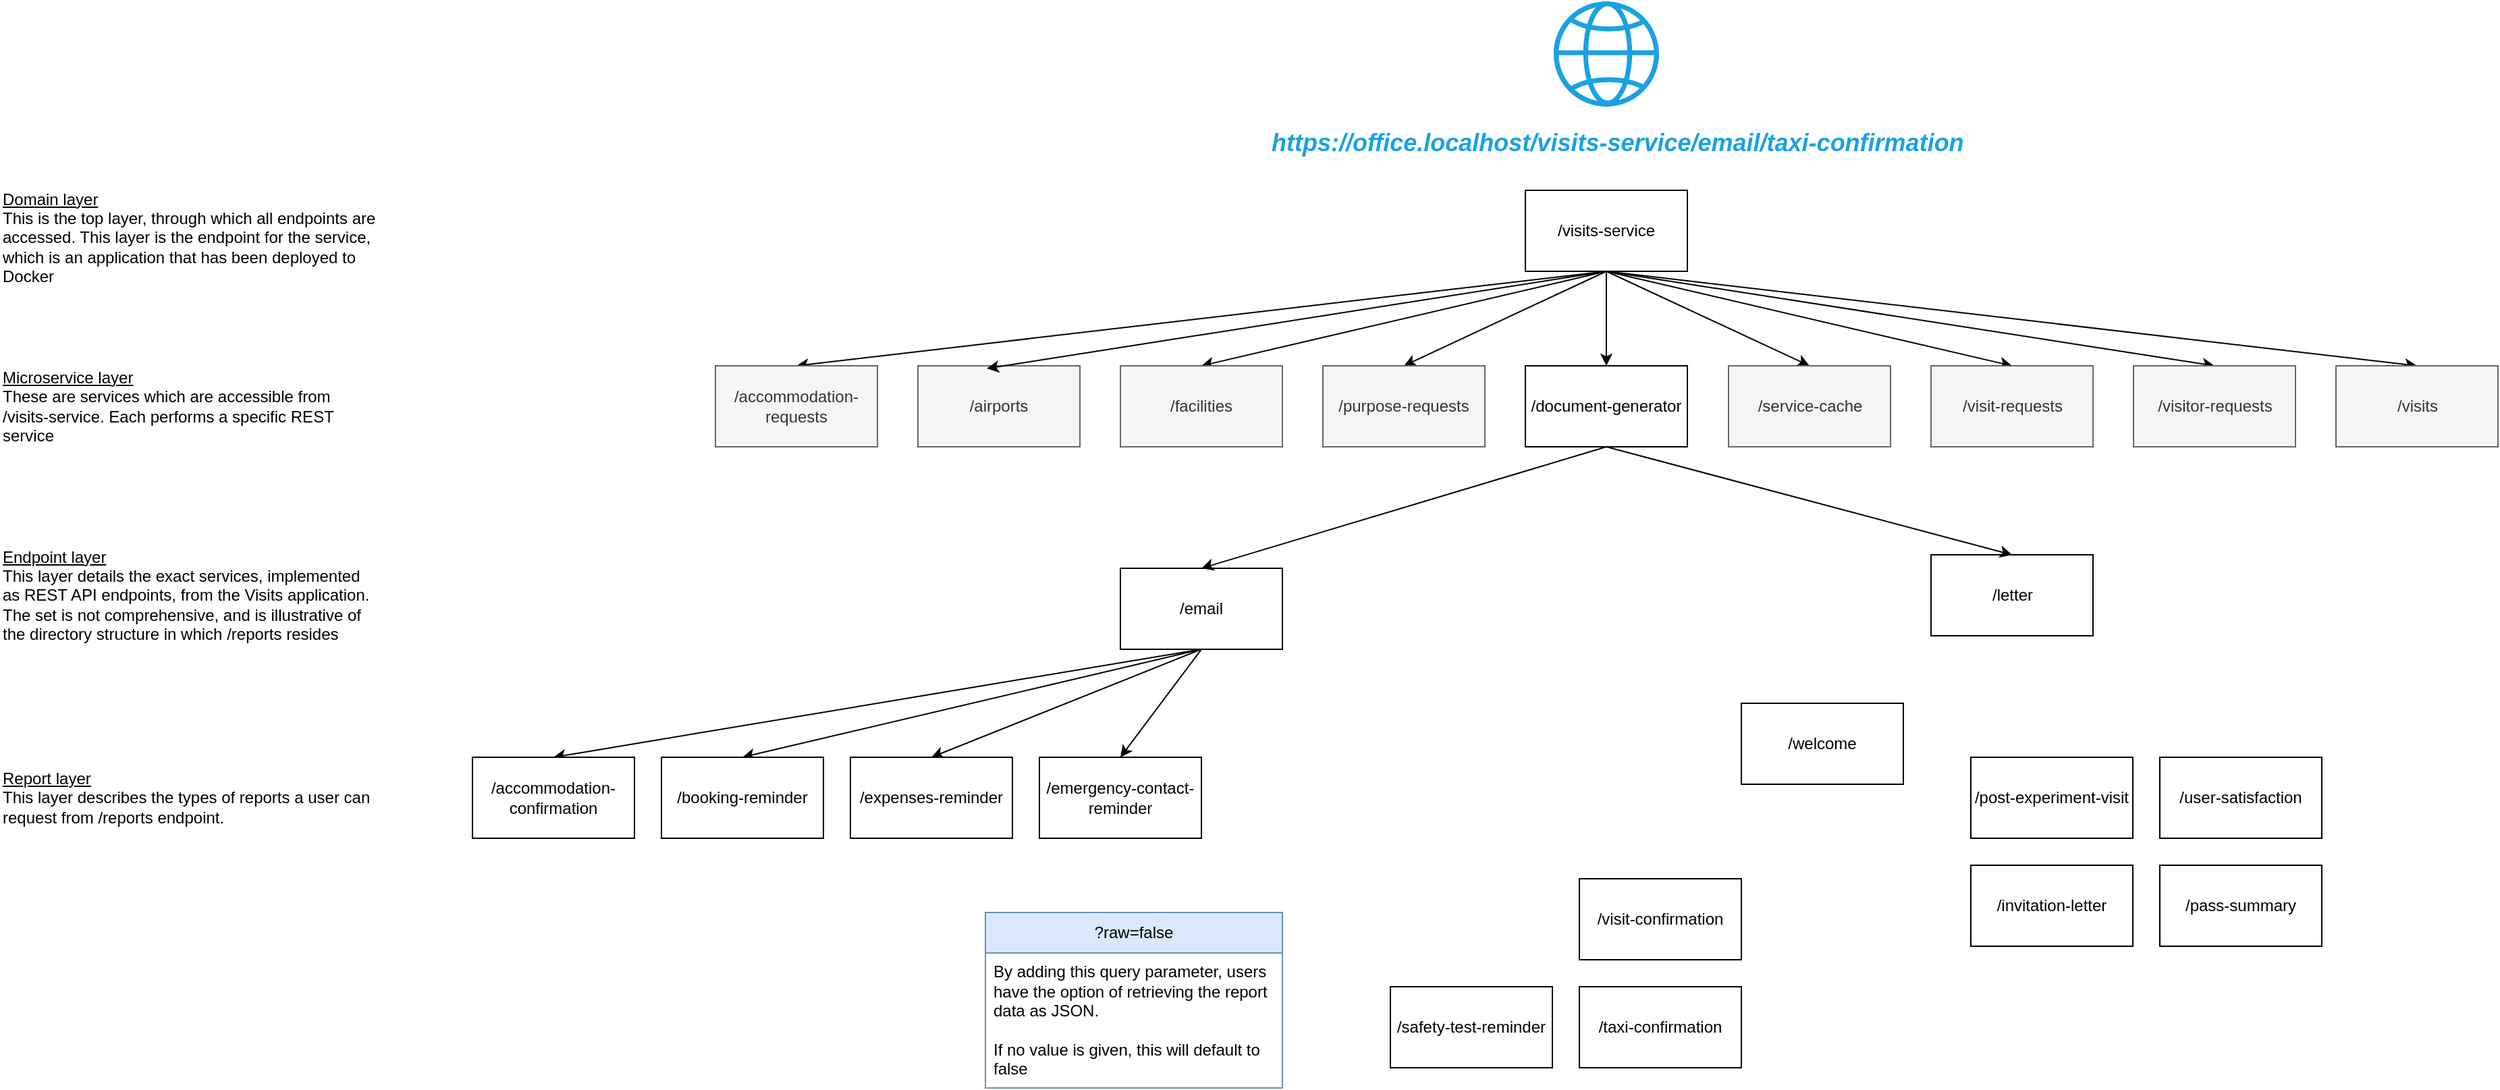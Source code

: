 <mxfile version="24.0.1" type="github">
  <diagram name="Page-1" id="lkIzZtKHE2g4b-k83Zns">
    <mxGraphModel dx="1877" dy="1803" grid="1" gridSize="10" guides="1" tooltips="1" connect="1" arrows="1" fold="1" page="1" pageScale="1" pageWidth="827" pageHeight="1169" math="0" shadow="0">
      <root>
        <mxCell id="0" />
        <mxCell id="1" parent="0" />
        <mxCell id="SzScdwgrWjmyck-_DvYI-9" value="" style="edgeStyle=none;rounded=0;orthogonalLoop=1;jettySize=auto;html=1;" edge="1" parent="1" source="cFXvyy3T8Uc6k7l6PIuW-1" target="SzScdwgrWjmyck-_DvYI-8">
          <mxGeometry relative="1" as="geometry" />
        </mxCell>
        <mxCell id="SzScdwgrWjmyck-_DvYI-10" style="edgeStyle=none;rounded=0;orthogonalLoop=1;jettySize=auto;html=1;entryX=0.5;entryY=0;entryDx=0;entryDy=0;exitX=0.5;exitY=1;exitDx=0;exitDy=0;" edge="1" parent="1" source="cFXvyy3T8Uc6k7l6PIuW-1" target="cFXvyy3T8Uc6k7l6PIuW-9">
          <mxGeometry relative="1" as="geometry" />
        </mxCell>
        <mxCell id="SzScdwgrWjmyck-_DvYI-11" style="edgeStyle=none;rounded=0;orthogonalLoop=1;jettySize=auto;html=1;entryX=0.5;entryY=0;entryDx=0;entryDy=0;exitX=0.5;exitY=1;exitDx=0;exitDy=0;" edge="1" parent="1" source="cFXvyy3T8Uc6k7l6PIuW-1" target="cFXvyy3T8Uc6k7l6PIuW-8">
          <mxGeometry relative="1" as="geometry" />
        </mxCell>
        <mxCell id="SzScdwgrWjmyck-_DvYI-13" style="edgeStyle=none;rounded=0;orthogonalLoop=1;jettySize=auto;html=1;entryX=0.5;entryY=0;entryDx=0;entryDy=0;exitX=0.5;exitY=1;exitDx=0;exitDy=0;" edge="1" parent="1" source="cFXvyy3T8Uc6k7l6PIuW-1" target="cFXvyy3T8Uc6k7l6PIuW-6">
          <mxGeometry relative="1" as="geometry" />
        </mxCell>
        <mxCell id="SzScdwgrWjmyck-_DvYI-14" style="edgeStyle=none;rounded=0;orthogonalLoop=1;jettySize=auto;html=1;entryX=0.5;entryY=0;entryDx=0;entryDy=0;exitX=0.5;exitY=1;exitDx=0;exitDy=0;" edge="1" parent="1" source="cFXvyy3T8Uc6k7l6PIuW-1" target="cFXvyy3T8Uc6k7l6PIuW-10">
          <mxGeometry relative="1" as="geometry" />
        </mxCell>
        <mxCell id="SzScdwgrWjmyck-_DvYI-15" style="edgeStyle=none;rounded=0;orthogonalLoop=1;jettySize=auto;html=1;entryX=0.5;entryY=0;entryDx=0;entryDy=0;exitX=0.5;exitY=1;exitDx=0;exitDy=0;" edge="1" parent="1" source="cFXvyy3T8Uc6k7l6PIuW-1" target="cFXvyy3T8Uc6k7l6PIuW-5">
          <mxGeometry relative="1" as="geometry" />
        </mxCell>
        <mxCell id="SzScdwgrWjmyck-_DvYI-16" style="edgeStyle=none;rounded=0;orthogonalLoop=1;jettySize=auto;html=1;entryX=0.5;entryY=0;entryDx=0;entryDy=0;exitX=0.5;exitY=1;exitDx=0;exitDy=0;" edge="1" parent="1" source="cFXvyy3T8Uc6k7l6PIuW-1" target="cFXvyy3T8Uc6k7l6PIuW-11">
          <mxGeometry relative="1" as="geometry" />
        </mxCell>
        <mxCell id="SzScdwgrWjmyck-_DvYI-17" style="edgeStyle=none;rounded=0;orthogonalLoop=1;jettySize=auto;html=1;entryX=0.5;entryY=0;entryDx=0;entryDy=0;exitX=0.5;exitY=1;exitDx=0;exitDy=0;" edge="1" parent="1" source="cFXvyy3T8Uc6k7l6PIuW-1" target="cFXvyy3T8Uc6k7l6PIuW-12">
          <mxGeometry relative="1" as="geometry" />
        </mxCell>
        <mxCell id="cFXvyy3T8Uc6k7l6PIuW-1" value="/visits-service" style="rounded=0;whiteSpace=wrap;html=1;" parent="1" vertex="1">
          <mxGeometry x="520" y="-80" width="120" height="60" as="geometry" />
        </mxCell>
        <mxCell id="cFXvyy3T8Uc6k7l6PIuW-2" value="/airports" style="rounded=0;whiteSpace=wrap;html=1;fillColor=#f5f5f5;fontColor=#333333;strokeColor=#666666;" parent="1" vertex="1">
          <mxGeometry x="70" y="50" width="120" height="60" as="geometry" />
        </mxCell>
        <mxCell id="SzScdwgrWjmyck-_DvYI-28" style="edgeStyle=none;rounded=0;orthogonalLoop=1;jettySize=auto;html=1;entryX=0.5;entryY=0;entryDx=0;entryDy=0;exitX=0.5;exitY=1;exitDx=0;exitDy=0;" edge="1" parent="1" source="cFXvyy3T8Uc6k7l6PIuW-3" target="cFXvyy3T8Uc6k7l6PIuW-27">
          <mxGeometry relative="1" as="geometry" />
        </mxCell>
        <mxCell id="SzScdwgrWjmyck-_DvYI-29" style="edgeStyle=none;rounded=0;orthogonalLoop=1;jettySize=auto;html=1;entryX=0.5;entryY=0;entryDx=0;entryDy=0;exitX=0.5;exitY=1;exitDx=0;exitDy=0;" edge="1" parent="1" source="cFXvyy3T8Uc6k7l6PIuW-3" target="cFXvyy3T8Uc6k7l6PIuW-23">
          <mxGeometry relative="1" as="geometry" />
        </mxCell>
        <mxCell id="SzScdwgrWjmyck-_DvYI-30" style="edgeStyle=none;rounded=0;orthogonalLoop=1;jettySize=auto;html=1;entryX=0.5;entryY=0;entryDx=0;entryDy=0;exitX=0.5;exitY=1;exitDx=0;exitDy=0;" edge="1" parent="1" source="cFXvyy3T8Uc6k7l6PIuW-3" target="h1pRsVhyzems_VzTcCOB-1">
          <mxGeometry relative="1" as="geometry" />
        </mxCell>
        <mxCell id="SzScdwgrWjmyck-_DvYI-31" style="edgeStyle=none;rounded=0;orthogonalLoop=1;jettySize=auto;html=1;entryX=0.5;entryY=0;entryDx=0;entryDy=0;exitX=0.5;exitY=1;exitDx=0;exitDy=0;" edge="1" parent="1" source="cFXvyy3T8Uc6k7l6PIuW-3" target="h1pRsVhyzems_VzTcCOB-8">
          <mxGeometry relative="1" as="geometry" />
        </mxCell>
        <mxCell id="cFXvyy3T8Uc6k7l6PIuW-3" value="/email" style="rounded=0;whiteSpace=wrap;html=1;" parent="1" vertex="1">
          <mxGeometry x="220" y="200" width="120" height="60" as="geometry" />
        </mxCell>
        <mxCell id="cFXvyy3T8Uc6k7l6PIuW-4" value="/visit-confirmation" style="rounded=0;whiteSpace=wrap;html=1;" parent="1" vertex="1">
          <mxGeometry x="560" y="430" width="120" height="60" as="geometry" />
        </mxCell>
        <mxCell id="cFXvyy3T8Uc6k7l6PIuW-5" value="/visit-requests" style="rounded=0;whiteSpace=wrap;html=1;fillColor=#f5f5f5;fontColor=#333333;strokeColor=#666666;" parent="1" vertex="1">
          <mxGeometry x="820.5" y="50" width="120" height="60" as="geometry" />
        </mxCell>
        <mxCell id="cFXvyy3T8Uc6k7l6PIuW-6" value="/accommodation-requests" style="rounded=0;whiteSpace=wrap;html=1;fillColor=#f5f5f5;fontColor=#333333;strokeColor=#666666;" parent="1" vertex="1">
          <mxGeometry x="-80" y="50" width="120" height="60" as="geometry" />
        </mxCell>
        <mxCell id="cFXvyy3T8Uc6k7l6PIuW-8" value="/facilities" style="rounded=0;whiteSpace=wrap;html=1;fillColor=#f5f5f5;fontColor=#333333;strokeColor=#666666;" parent="1" vertex="1">
          <mxGeometry x="220" y="50" width="120" height="60" as="geometry" />
        </mxCell>
        <mxCell id="cFXvyy3T8Uc6k7l6PIuW-9" value="/purpose-requests" style="rounded=0;whiteSpace=wrap;html=1;fillColor=#f5f5f5;fontColor=#333333;strokeColor=#666666;" parent="1" vertex="1">
          <mxGeometry x="370" y="50" width="120" height="60" as="geometry" />
        </mxCell>
        <mxCell id="cFXvyy3T8Uc6k7l6PIuW-10" value="/service-cache" style="rounded=0;whiteSpace=wrap;html=1;fillColor=#f5f5f5;fontColor=#333333;strokeColor=#666666;" parent="1" vertex="1">
          <mxGeometry x="670.5" y="50" width="120" height="60" as="geometry" />
        </mxCell>
        <mxCell id="cFXvyy3T8Uc6k7l6PIuW-11" value="/visitor-requests" style="rounded=0;whiteSpace=wrap;html=1;fillColor=#f5f5f5;fontColor=#333333;strokeColor=#666666;" parent="1" vertex="1">
          <mxGeometry x="970.5" y="50" width="120" height="60" as="geometry" />
        </mxCell>
        <mxCell id="cFXvyy3T8Uc6k7l6PIuW-12" value="/visits" style="rounded=0;whiteSpace=wrap;html=1;fillColor=#f5f5f5;fontColor=#333333;strokeColor=#666666;" parent="1" vertex="1">
          <mxGeometry x="1120.5" y="50" width="120" height="60" as="geometry" />
        </mxCell>
        <mxCell id="cFXvyy3T8Uc6k7l6PIuW-22" value="/taxi-confirmation" style="rounded=0;whiteSpace=wrap;html=1;" parent="1" vertex="1">
          <mxGeometry x="560" y="510" width="120" height="60" as="geometry" />
        </mxCell>
        <mxCell id="cFXvyy3T8Uc6k7l6PIuW-23" value="/booking-reminder" style="rounded=0;whiteSpace=wrap;html=1;" parent="1" vertex="1">
          <mxGeometry x="-120" y="340" width="120" height="60" as="geometry" />
        </mxCell>
        <mxCell id="cFXvyy3T8Uc6k7l6PIuW-25" value="&lt;div align=&quot;left&quot;&gt;&lt;u&gt;Domain layer&lt;/u&gt;&lt;/div&gt;&lt;div align=&quot;left&quot;&gt;This is the top layer, through which all endpoints are accessed. This layer is the endpoint for the service, which is an application that has been deployed to Docker&lt;br&gt;&lt;/div&gt;" style="text;html=1;align=left;verticalAlign=middle;whiteSpace=wrap;rounded=0;" parent="1" vertex="1">
          <mxGeometry x="-610" y="-60" width="280" height="30" as="geometry" />
        </mxCell>
        <mxCell id="cFXvyy3T8Uc6k7l6PIuW-26" value="&lt;u&gt;Report layer&lt;br&gt;&lt;/u&gt;&lt;div align=&quot;left&quot;&gt;This layer describes the types of reports a user can request from /reports endpoint.&lt;br&gt;&lt;/div&gt;" style="text;html=1;align=left;verticalAlign=middle;whiteSpace=wrap;rounded=0;" parent="1" vertex="1">
          <mxGeometry x="-610" y="355" width="280" height="30" as="geometry" />
        </mxCell>
        <mxCell id="cFXvyy3T8Uc6k7l6PIuW-27" value="/accommodation-confirmation" style="rounded=0;whiteSpace=wrap;html=1;" parent="1" vertex="1">
          <mxGeometry x="-260" y="340" width="120" height="60" as="geometry" />
        </mxCell>
        <mxCell id="cFXvyy3T8Uc6k7l6PIuW-33" value="&lt;u&gt;Endpoint layer&lt;/u&gt;&lt;div align=&quot;left&quot;&gt;This layer details the exact services, implemented as REST API endpoints, from the Visits application. The set is not comprehensive, and is illustrative of the directory structure in which /reports resides&lt;br&gt;&lt;/div&gt;" style="text;html=1;align=left;verticalAlign=middle;whiteSpace=wrap;rounded=0;" parent="1" vertex="1">
          <mxGeometry x="-610" y="205" width="280" height="30" as="geometry" />
        </mxCell>
        <mxCell id="cFXvyy3T8Uc6k7l6PIuW-49" value="&lt;div align=&quot;left&quot;&gt;&lt;font color=&quot;#1ba1e2&quot;&gt;&lt;i&gt;&lt;font style=&quot;font-size: 18px;&quot;&gt;&lt;b&gt;https://office.localhost/visits-service/email/taxi-confirmation&lt;/b&gt;&lt;/font&gt;&lt;/i&gt;&lt;/font&gt;&lt;/div&gt;" style="text;html=1;align=left;verticalAlign=middle;whiteSpace=wrap;rounded=0;" parent="1" vertex="1">
          <mxGeometry x="330" y="-130" width="525" height="30" as="geometry" />
        </mxCell>
        <mxCell id="h1pRsVhyzems_VzTcCOB-1" value="/expenses-reminder" style="rounded=0;whiteSpace=wrap;html=1;" parent="1" vertex="1">
          <mxGeometry x="20" y="340" width="120" height="60" as="geometry" />
        </mxCell>
        <mxCell id="h1pRsVhyzems_VzTcCOB-3" value="/invitation-letter" style="rounded=0;whiteSpace=wrap;html=1;" parent="1" vertex="1">
          <mxGeometry x="850" y="420" width="120" height="60" as="geometry" />
        </mxCell>
        <mxCell id="h1pRsVhyzems_VzTcCOB-5" value="/pass-summary" style="rounded=0;whiteSpace=wrap;html=1;" parent="1" vertex="1">
          <mxGeometry x="990" y="420" width="120" height="60" as="geometry" />
        </mxCell>
        <mxCell id="h1pRsVhyzems_VzTcCOB-6" value="/post-experiment-visit" style="rounded=0;whiteSpace=wrap;html=1;" parent="1" vertex="1">
          <mxGeometry x="850" y="340" width="120" height="60" as="geometry" />
        </mxCell>
        <mxCell id="h1pRsVhyzems_VzTcCOB-7" value="/safety-test-reminder" style="rounded=0;whiteSpace=wrap;html=1;" parent="1" vertex="1">
          <mxGeometry x="420" y="510" width="120" height="60" as="geometry" />
        </mxCell>
        <mxCell id="h1pRsVhyzems_VzTcCOB-8" value="/emergency-contact-reminder" style="rounded=0;whiteSpace=wrap;html=1;" parent="1" vertex="1">
          <mxGeometry x="160" y="340" width="120" height="60" as="geometry" />
        </mxCell>
        <mxCell id="h1pRsVhyzems_VzTcCOB-13" value="/user-satisfaction" style="rounded=0;whiteSpace=wrap;html=1;" parent="1" vertex="1">
          <mxGeometry x="990" y="340" width="120" height="60" as="geometry" />
        </mxCell>
        <mxCell id="gxkqHBhfMS946CvIBjYX-1" value="/welcome" style="rounded=0;whiteSpace=wrap;html=1;" parent="1" vertex="1">
          <mxGeometry x="680" y="300" width="120" height="60" as="geometry" />
        </mxCell>
        <mxCell id="SzScdwgrWjmyck-_DvYI-2" value="" style="sketch=0;outlineConnect=0;fillColor=#1BA1E2;strokeColor=#006EAF;dashed=0;verticalLabelPosition=bottom;verticalAlign=top;align=center;html=1;fontSize=12;fontStyle=0;aspect=fixed;pointerEvents=1;shape=mxgraph.aws4.globe;fontColor=#ffffff;" vertex="1" parent="1">
          <mxGeometry x="541" y="-220" width="78" height="78" as="geometry" />
        </mxCell>
        <mxCell id="SzScdwgrWjmyck-_DvYI-3" value="&lt;div&gt;/letter&lt;/div&gt;" style="rounded=0;whiteSpace=wrap;html=1;" vertex="1" parent="1">
          <mxGeometry x="820.5" y="190" width="120" height="60" as="geometry" />
        </mxCell>
        <mxCell id="SzScdwgrWjmyck-_DvYI-19" style="edgeStyle=none;rounded=0;orthogonalLoop=1;jettySize=auto;html=1;entryX=0.5;entryY=0;entryDx=0;entryDy=0;exitX=0.5;exitY=1;exitDx=0;exitDy=0;" edge="1" parent="1" source="SzScdwgrWjmyck-_DvYI-8" target="cFXvyy3T8Uc6k7l6PIuW-3">
          <mxGeometry relative="1" as="geometry" />
        </mxCell>
        <mxCell id="SzScdwgrWjmyck-_DvYI-20" style="edgeStyle=none;rounded=0;orthogonalLoop=1;jettySize=auto;html=1;entryX=0.5;entryY=0;entryDx=0;entryDy=0;exitX=0.5;exitY=1;exitDx=0;exitDy=0;" edge="1" parent="1" source="SzScdwgrWjmyck-_DvYI-8" target="SzScdwgrWjmyck-_DvYI-3">
          <mxGeometry relative="1" as="geometry" />
        </mxCell>
        <mxCell id="SzScdwgrWjmyck-_DvYI-8" value="&lt;div&gt;/document-generator&lt;/div&gt;" style="rounded=0;whiteSpace=wrap;html=1;" vertex="1" parent="1">
          <mxGeometry x="520" y="50" width="120" height="60" as="geometry" />
        </mxCell>
        <mxCell id="SzScdwgrWjmyck-_DvYI-12" style="edgeStyle=none;rounded=0;orthogonalLoop=1;jettySize=auto;html=1;entryX=0.425;entryY=0.033;entryDx=0;entryDy=0;entryPerimeter=0;exitX=0.5;exitY=1;exitDx=0;exitDy=0;" edge="1" parent="1" source="cFXvyy3T8Uc6k7l6PIuW-1" target="cFXvyy3T8Uc6k7l6PIuW-2">
          <mxGeometry relative="1" as="geometry" />
        </mxCell>
        <mxCell id="SzScdwgrWjmyck-_DvYI-18" value="&lt;div align=&quot;left&quot;&gt;&lt;u&gt;Microservice layer&lt;/u&gt;&lt;/div&gt;&lt;div align=&quot;left&quot;&gt;These are services which are accessible from /visits-service. Each performs a specific REST service&lt;br&gt;&lt;/div&gt;" style="text;html=1;align=left;verticalAlign=middle;whiteSpace=wrap;rounded=0;" vertex="1" parent="1">
          <mxGeometry x="-610" y="65" width="280" height="30" as="geometry" />
        </mxCell>
        <mxCell id="SzScdwgrWjmyck-_DvYI-23" value="?raw=false" style="swimlane;fontStyle=0;childLayout=stackLayout;horizontal=1;startSize=30;horizontalStack=0;resizeParent=1;resizeParentMax=0;resizeLast=0;collapsible=1;marginBottom=0;whiteSpace=wrap;html=1;fillColor=#dae8fc;strokeColor=#6c8ebf;" vertex="1" parent="1">
          <mxGeometry x="120" y="455" width="220" height="130" as="geometry" />
        </mxCell>
        <mxCell id="SzScdwgrWjmyck-_DvYI-24" value="&lt;div&gt;By adding this query parameter, users have the option of retrieving the report data as JSON.&lt;/div&gt;&lt;div&gt;&lt;br&gt;&lt;/div&gt;&lt;div&gt;If no value is given, this will default to false&lt;br&gt;&lt;/div&gt;" style="text;strokeColor=none;fillColor=none;align=left;verticalAlign=middle;spacingLeft=4;spacingRight=4;overflow=hidden;points=[[0,0.5],[1,0.5]];portConstraint=eastwest;rotatable=0;whiteSpace=wrap;html=1;" vertex="1" parent="SzScdwgrWjmyck-_DvYI-23">
          <mxGeometry y="30" width="220" height="100" as="geometry" />
        </mxCell>
      </root>
    </mxGraphModel>
  </diagram>
</mxfile>
